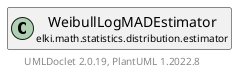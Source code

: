@startuml
    remove .*\.(Instance|Par|Parameterizer|Factory)$
    set namespaceSeparator none
    hide empty fields
    hide empty methods

    class "<size:14>WeibullLogMADEstimator.Par\n<size:10>elki.math.statistics.distribution.estimator" as elki.math.statistics.distribution.estimator.WeibullLogMADEstimator.Par [[WeibullLogMADEstimator.Par.html]] {
        +make(): WeibullLogMADEstimator
    }

    interface "<size:14>Parameterizer\n<size:10>elki.utilities.optionhandling" as elki.utilities.optionhandling.Parameterizer [[../../../../utilities/optionhandling/Parameterizer.html]] {
        {abstract} +make(): Object
    }
    class "<size:14>WeibullLogMADEstimator\n<size:10>elki.math.statistics.distribution.estimator" as elki.math.statistics.distribution.estimator.WeibullLogMADEstimator [[WeibullLogMADEstimator.html]]

    elki.utilities.optionhandling.Parameterizer <|.. elki.math.statistics.distribution.estimator.WeibullLogMADEstimator.Par
    elki.math.statistics.distribution.estimator.WeibullLogMADEstimator +-- elki.math.statistics.distribution.estimator.WeibullLogMADEstimator.Par

    center footer UMLDoclet 2.0.19, PlantUML 1.2022.8
@enduml
